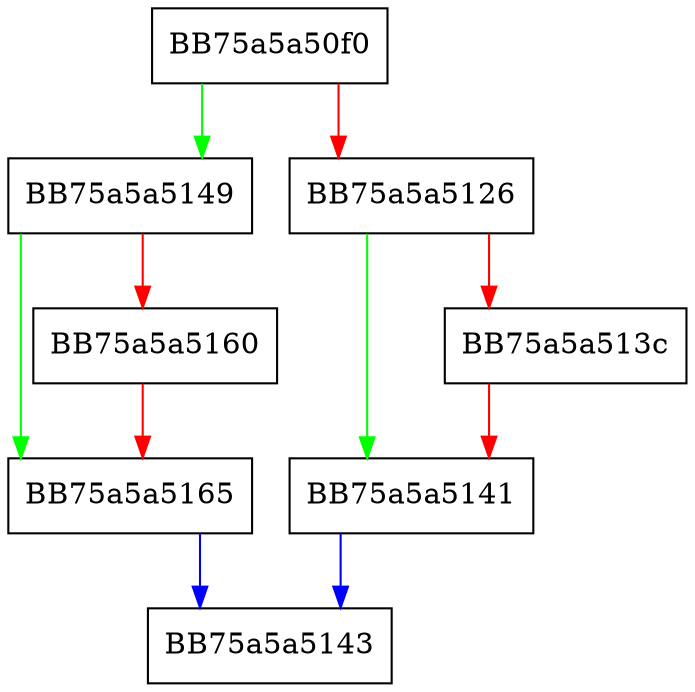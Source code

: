 digraph bm_lua_api_get_connection_string {
  node [shape="box"];
  graph [splines=ortho];
  BB75a5a50f0 -> BB75a5a5149 [color="green"];
  BB75a5a50f0 -> BB75a5a5126 [color="red"];
  BB75a5a5126 -> BB75a5a5141 [color="green"];
  BB75a5a5126 -> BB75a5a513c [color="red"];
  BB75a5a513c -> BB75a5a5141 [color="red"];
  BB75a5a5141 -> BB75a5a5143 [color="blue"];
  BB75a5a5149 -> BB75a5a5165 [color="green"];
  BB75a5a5149 -> BB75a5a5160 [color="red"];
  BB75a5a5160 -> BB75a5a5165 [color="red"];
  BB75a5a5165 -> BB75a5a5143 [color="blue"];
}